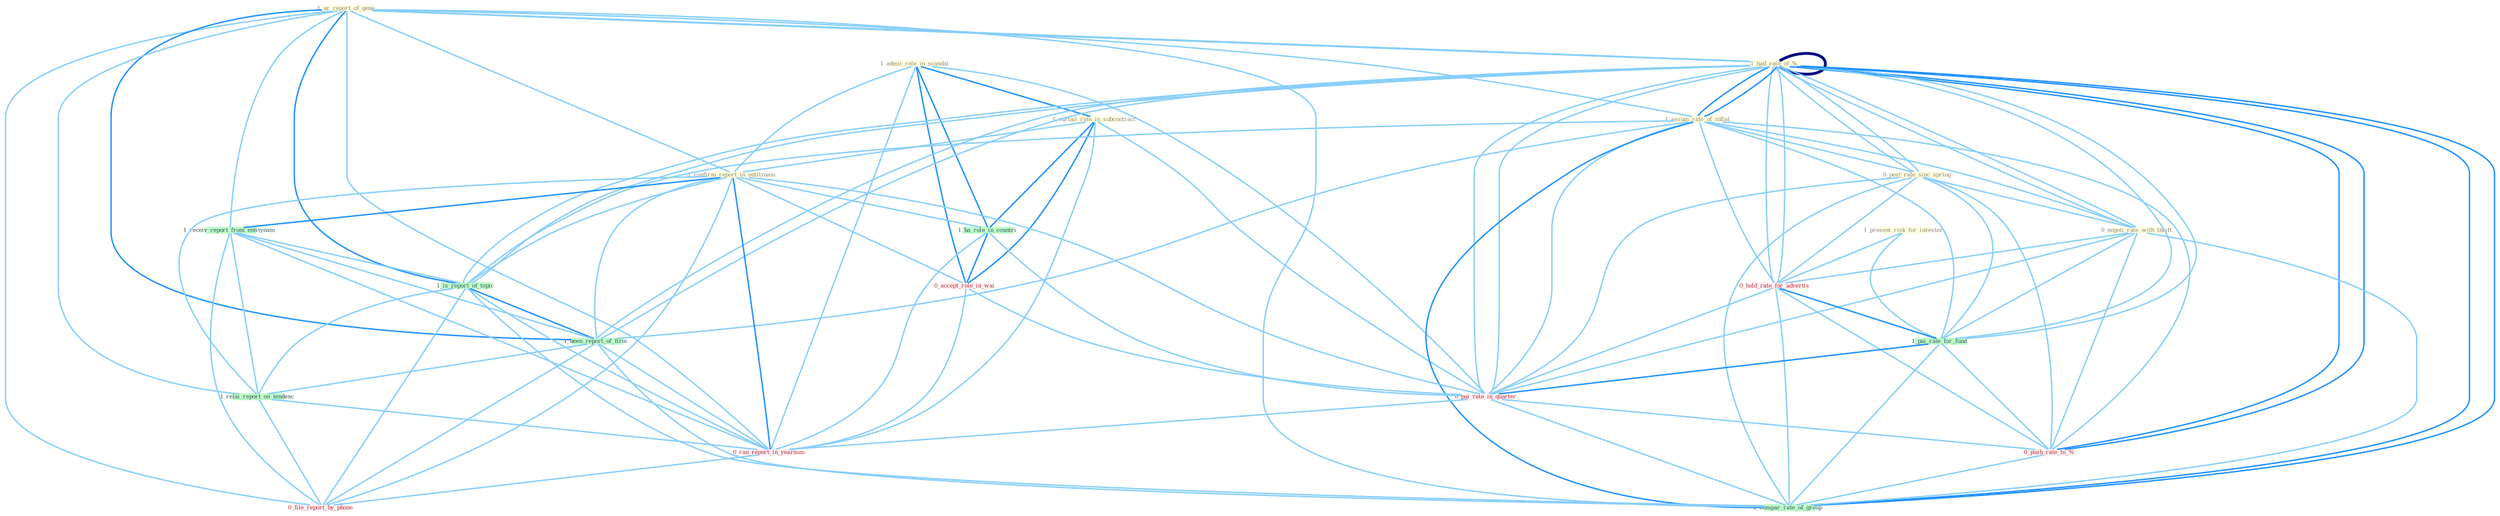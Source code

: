 Graph G{ 
    node
    [shape=polygon,style=filled,width=.5,height=.06,color="#BDFCC9",fixedsize=true,fontsize=4,
    fontcolor="#2f4f4f"];
    {node
    [color="#ffffe0", fontcolor="#8b7d6b"] "1_admit_role_in_scandal " "1_curtail_role_in_subcontract " "1_had_rate_of_% " "1_present_risk_for_investor " "1_assum_rate_of_inflat " "1_ar_report_of_gene " "0_post_rate_sinc_spring " "0_negoti_rate_with_thrift " "1_confirm_report_in_entitynam "}
{node [color="#fff0f5", fontcolor="#b22222"] "0_hold_rate_for_advertis " "0_accept_role_in_wai " "0_pai_rate_in_quarter " "0_ran_report_in_yearnum " "0_push_rate_to_% " "0_file_report_by_phone "}
edge [color="#B0E2FF"];

	"1_admit_role_in_scandal " -- "1_curtail_role_in_subcontract " [w="2", color="#1e90ff" , len=0.8];
	"1_admit_role_in_scandal " -- "1_confirm_report_in_entitynam " [w="1", color="#87cefa" ];
	"1_admit_role_in_scandal " -- "1_ha_role_in_countri " [w="2", color="#1e90ff" , len=0.8];
	"1_admit_role_in_scandal " -- "0_accept_role_in_wai " [w="2", color="#1e90ff" , len=0.8];
	"1_admit_role_in_scandal " -- "0_pai_rate_in_quarter " [w="1", color="#87cefa" ];
	"1_admit_role_in_scandal " -- "0_ran_report_in_yearnum " [w="1", color="#87cefa" ];
	"1_curtail_role_in_subcontract " -- "1_confirm_report_in_entitynam " [w="1", color="#87cefa" ];
	"1_curtail_role_in_subcontract " -- "1_ha_role_in_countri " [w="2", color="#1e90ff" , len=0.8];
	"1_curtail_role_in_subcontract " -- "0_accept_role_in_wai " [w="2", color="#1e90ff" , len=0.8];
	"1_curtail_role_in_subcontract " -- "0_pai_rate_in_quarter " [w="1", color="#87cefa" ];
	"1_curtail_role_in_subcontract " -- "0_ran_report_in_yearnum " [w="1", color="#87cefa" ];
	"1_had_rate_of_% " -- "1_assum_rate_of_inflat " [w="2", color="#1e90ff" , len=0.8];
	"1_had_rate_of_% " -- "1_ar_report_of_gene " [w="1", color="#87cefa" ];
	"1_had_rate_of_% " -- "0_post_rate_sinc_spring " [w="1", color="#87cefa" ];
	"1_had_rate_of_% " -- "0_negoti_rate_with_thrift " [w="1", color="#87cefa" ];
	"1_had_rate_of_% " -- "1_had_rate_of_% " [w="4", style=bold, color="#000080", len=0.4];
	"1_had_rate_of_% " -- "1_is_report_of_topic " [w="1", color="#87cefa" ];
	"1_had_rate_of_% " -- "0_hold_rate_for_advertis " [w="1", color="#87cefa" ];
	"1_had_rate_of_% " -- "1_been_report_of_firm " [w="1", color="#87cefa" ];
	"1_had_rate_of_% " -- "1_pai_rate_for_fund " [w="1", color="#87cefa" ];
	"1_had_rate_of_% " -- "0_pai_rate_in_quarter " [w="1", color="#87cefa" ];
	"1_had_rate_of_% " -- "0_push_rate_to_% " [w="2", color="#1e90ff" , len=0.8];
	"1_had_rate_of_% " -- "1_compar_rate_of_group " [w="2", color="#1e90ff" , len=0.8];
	"1_present_risk_for_investor " -- "0_hold_rate_for_advertis " [w="1", color="#87cefa" ];
	"1_present_risk_for_investor " -- "1_pai_rate_for_fund " [w="1", color="#87cefa" ];
	"1_assum_rate_of_inflat " -- "1_ar_report_of_gene " [w="1", color="#87cefa" ];
	"1_assum_rate_of_inflat " -- "0_post_rate_sinc_spring " [w="1", color="#87cefa" ];
	"1_assum_rate_of_inflat " -- "0_negoti_rate_with_thrift " [w="1", color="#87cefa" ];
	"1_assum_rate_of_inflat " -- "1_had_rate_of_% " [w="2", color="#1e90ff" , len=0.8];
	"1_assum_rate_of_inflat " -- "1_is_report_of_topic " [w="1", color="#87cefa" ];
	"1_assum_rate_of_inflat " -- "0_hold_rate_for_advertis " [w="1", color="#87cefa" ];
	"1_assum_rate_of_inflat " -- "1_been_report_of_firm " [w="1", color="#87cefa" ];
	"1_assum_rate_of_inflat " -- "1_pai_rate_for_fund " [w="1", color="#87cefa" ];
	"1_assum_rate_of_inflat " -- "0_pai_rate_in_quarter " [w="1", color="#87cefa" ];
	"1_assum_rate_of_inflat " -- "0_push_rate_to_% " [w="1", color="#87cefa" ];
	"1_assum_rate_of_inflat " -- "1_compar_rate_of_group " [w="2", color="#1e90ff" , len=0.8];
	"1_ar_report_of_gene " -- "1_confirm_report_in_entitynam " [w="1", color="#87cefa" ];
	"1_ar_report_of_gene " -- "1_had_rate_of_% " [w="1", color="#87cefa" ];
	"1_ar_report_of_gene " -- "1_receiv_report_from_entitynam " [w="1", color="#87cefa" ];
	"1_ar_report_of_gene " -- "1_is_report_of_topic " [w="2", color="#1e90ff" , len=0.8];
	"1_ar_report_of_gene " -- "1_been_report_of_firm " [w="2", color="#1e90ff" , len=0.8];
	"1_ar_report_of_gene " -- "1_relai_report_on_tendenc " [w="1", color="#87cefa" ];
	"1_ar_report_of_gene " -- "0_ran_report_in_yearnum " [w="1", color="#87cefa" ];
	"1_ar_report_of_gene " -- "0_file_report_by_phone " [w="1", color="#87cefa" ];
	"1_ar_report_of_gene " -- "1_compar_rate_of_group " [w="1", color="#87cefa" ];
	"0_post_rate_sinc_spring " -- "0_negoti_rate_with_thrift " [w="1", color="#87cefa" ];
	"0_post_rate_sinc_spring " -- "1_had_rate_of_% " [w="1", color="#87cefa" ];
	"0_post_rate_sinc_spring " -- "0_hold_rate_for_advertis " [w="1", color="#87cefa" ];
	"0_post_rate_sinc_spring " -- "1_pai_rate_for_fund " [w="1", color="#87cefa" ];
	"0_post_rate_sinc_spring " -- "0_pai_rate_in_quarter " [w="1", color="#87cefa" ];
	"0_post_rate_sinc_spring " -- "0_push_rate_to_% " [w="1", color="#87cefa" ];
	"0_post_rate_sinc_spring " -- "1_compar_rate_of_group " [w="1", color="#87cefa" ];
	"0_negoti_rate_with_thrift " -- "1_had_rate_of_% " [w="1", color="#87cefa" ];
	"0_negoti_rate_with_thrift " -- "0_hold_rate_for_advertis " [w="1", color="#87cefa" ];
	"0_negoti_rate_with_thrift " -- "1_pai_rate_for_fund " [w="1", color="#87cefa" ];
	"0_negoti_rate_with_thrift " -- "0_pai_rate_in_quarter " [w="1", color="#87cefa" ];
	"0_negoti_rate_with_thrift " -- "0_push_rate_to_% " [w="1", color="#87cefa" ];
	"0_negoti_rate_with_thrift " -- "1_compar_rate_of_group " [w="1", color="#87cefa" ];
	"1_confirm_report_in_entitynam " -- "1_ha_role_in_countri " [w="1", color="#87cefa" ];
	"1_confirm_report_in_entitynam " -- "1_receiv_report_from_entitynam " [w="2", color="#1e90ff" , len=0.8];
	"1_confirm_report_in_entitynam " -- "1_is_report_of_topic " [w="1", color="#87cefa" ];
	"1_confirm_report_in_entitynam " -- "0_accept_role_in_wai " [w="1", color="#87cefa" ];
	"1_confirm_report_in_entitynam " -- "1_been_report_of_firm " [w="1", color="#87cefa" ];
	"1_confirm_report_in_entitynam " -- "0_pai_rate_in_quarter " [w="1", color="#87cefa" ];
	"1_confirm_report_in_entitynam " -- "1_relai_report_on_tendenc " [w="1", color="#87cefa" ];
	"1_confirm_report_in_entitynam " -- "0_ran_report_in_yearnum " [w="2", color="#1e90ff" , len=0.8];
	"1_confirm_report_in_entitynam " -- "0_file_report_by_phone " [w="1", color="#87cefa" ];
	"1_had_rate_of_% " -- "1_is_report_of_topic " [w="1", color="#87cefa" ];
	"1_had_rate_of_% " -- "0_hold_rate_for_advertis " [w="1", color="#87cefa" ];
	"1_had_rate_of_% " -- "1_been_report_of_firm " [w="1", color="#87cefa" ];
	"1_had_rate_of_% " -- "1_pai_rate_for_fund " [w="1", color="#87cefa" ];
	"1_had_rate_of_% " -- "0_pai_rate_in_quarter " [w="1", color="#87cefa" ];
	"1_had_rate_of_% " -- "0_push_rate_to_% " [w="2", color="#1e90ff" , len=0.8];
	"1_had_rate_of_% " -- "1_compar_rate_of_group " [w="2", color="#1e90ff" , len=0.8];
	"1_ha_role_in_countri " -- "0_accept_role_in_wai " [w="2", color="#1e90ff" , len=0.8];
	"1_ha_role_in_countri " -- "0_pai_rate_in_quarter " [w="1", color="#87cefa" ];
	"1_ha_role_in_countri " -- "0_ran_report_in_yearnum " [w="1", color="#87cefa" ];
	"1_receiv_report_from_entitynam " -- "1_is_report_of_topic " [w="1", color="#87cefa" ];
	"1_receiv_report_from_entitynam " -- "1_been_report_of_firm " [w="1", color="#87cefa" ];
	"1_receiv_report_from_entitynam " -- "1_relai_report_on_tendenc " [w="1", color="#87cefa" ];
	"1_receiv_report_from_entitynam " -- "0_ran_report_in_yearnum " [w="1", color="#87cefa" ];
	"1_receiv_report_from_entitynam " -- "0_file_report_by_phone " [w="1", color="#87cefa" ];
	"1_is_report_of_topic " -- "1_been_report_of_firm " [w="2", color="#1e90ff" , len=0.8];
	"1_is_report_of_topic " -- "1_relai_report_on_tendenc " [w="1", color="#87cefa" ];
	"1_is_report_of_topic " -- "0_ran_report_in_yearnum " [w="1", color="#87cefa" ];
	"1_is_report_of_topic " -- "0_file_report_by_phone " [w="1", color="#87cefa" ];
	"1_is_report_of_topic " -- "1_compar_rate_of_group " [w="1", color="#87cefa" ];
	"0_hold_rate_for_advertis " -- "1_pai_rate_for_fund " [w="2", color="#1e90ff" , len=0.8];
	"0_hold_rate_for_advertis " -- "0_pai_rate_in_quarter " [w="1", color="#87cefa" ];
	"0_hold_rate_for_advertis " -- "0_push_rate_to_% " [w="1", color="#87cefa" ];
	"0_hold_rate_for_advertis " -- "1_compar_rate_of_group " [w="1", color="#87cefa" ];
	"0_accept_role_in_wai " -- "0_pai_rate_in_quarter " [w="1", color="#87cefa" ];
	"0_accept_role_in_wai " -- "0_ran_report_in_yearnum " [w="1", color="#87cefa" ];
	"1_been_report_of_firm " -- "1_relai_report_on_tendenc " [w="1", color="#87cefa" ];
	"1_been_report_of_firm " -- "0_ran_report_in_yearnum " [w="1", color="#87cefa" ];
	"1_been_report_of_firm " -- "0_file_report_by_phone " [w="1", color="#87cefa" ];
	"1_been_report_of_firm " -- "1_compar_rate_of_group " [w="1", color="#87cefa" ];
	"1_pai_rate_for_fund " -- "0_pai_rate_in_quarter " [w="2", color="#1e90ff" , len=0.8];
	"1_pai_rate_for_fund " -- "0_push_rate_to_% " [w="1", color="#87cefa" ];
	"1_pai_rate_for_fund " -- "1_compar_rate_of_group " [w="1", color="#87cefa" ];
	"0_pai_rate_in_quarter " -- "0_ran_report_in_yearnum " [w="1", color="#87cefa" ];
	"0_pai_rate_in_quarter " -- "0_push_rate_to_% " [w="1", color="#87cefa" ];
	"0_pai_rate_in_quarter " -- "1_compar_rate_of_group " [w="1", color="#87cefa" ];
	"1_relai_report_on_tendenc " -- "0_ran_report_in_yearnum " [w="1", color="#87cefa" ];
	"1_relai_report_on_tendenc " -- "0_file_report_by_phone " [w="1", color="#87cefa" ];
	"0_ran_report_in_yearnum " -- "0_file_report_by_phone " [w="1", color="#87cefa" ];
	"0_push_rate_to_% " -- "1_compar_rate_of_group " [w="1", color="#87cefa" ];
}